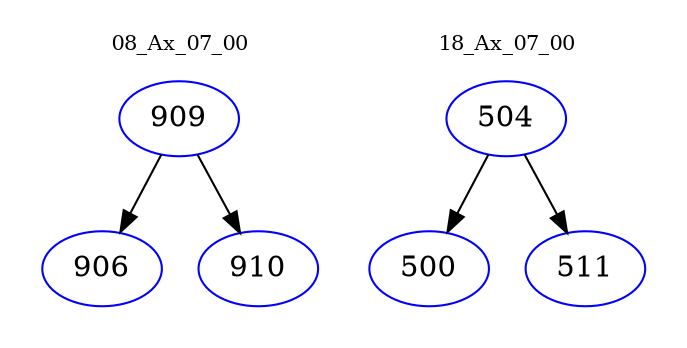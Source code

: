 digraph{
subgraph cluster_0 {
color = white
label = "08_Ax_07_00";
fontsize=10;
T0_909 [label="909", color="blue"]
T0_909 -> T0_906 [color="black"]
T0_906 [label="906", color="blue"]
T0_909 -> T0_910 [color="black"]
T0_910 [label="910", color="blue"]
}
subgraph cluster_1 {
color = white
label = "18_Ax_07_00";
fontsize=10;
T1_504 [label="504", color="blue"]
T1_504 -> T1_500 [color="black"]
T1_500 [label="500", color="blue"]
T1_504 -> T1_511 [color="black"]
T1_511 [label="511", color="blue"]
}
}
